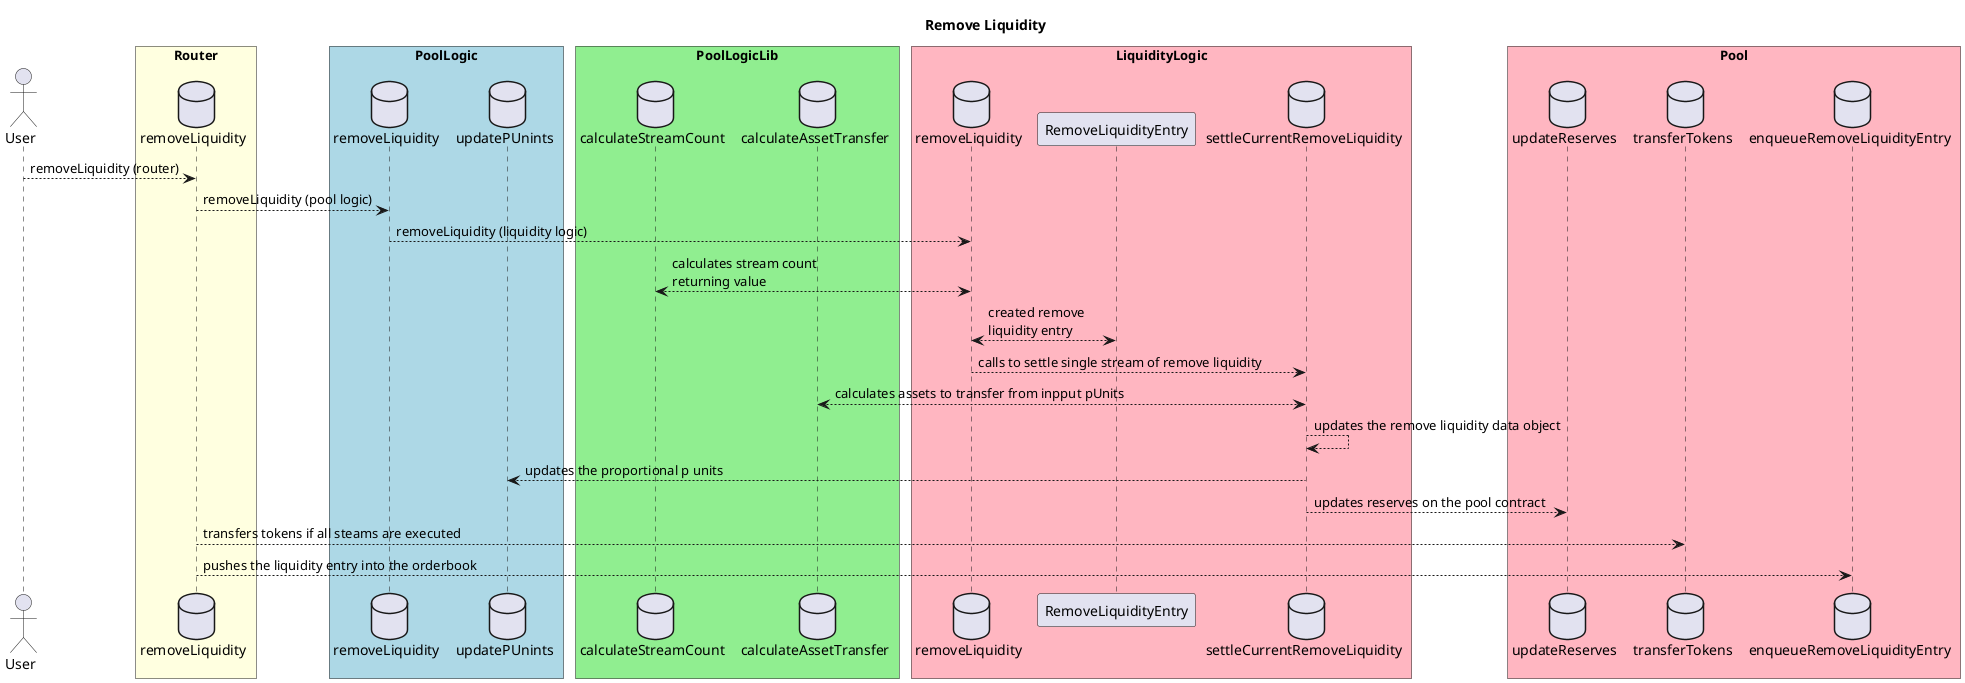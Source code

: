 @startuml Router
!pragma teoz true

title Remove Liquidity

actor User as U
box "Router" #LightYellow
    database removeLiquidity as RLR
end box
box "PoolLogic" #LightBlue
    database removeLiquidity as RLPL
    database updatePUnints as UPU
end box
box "PoolLogicLib" #LightGreen
    database calculateStreamCount as CSC 
    database calculateAssetTransfer as CAT
end box
box "LiquidityLogic" #LightPink
    database removeLiquidity as RLLL
    participant RemoveLiquidityEntry as RL
    database settleCurrentRemoveLiquidity as SRL
end box
box "Pool" #LightPink
    database updateReserves as UR
    database transferTokens as TT
    database enqueueRemoveLiquidityEntry as RLE

end box

U --> RLR : removeLiquidity (router)
RLR --> RLPL: removeLiquidity (pool logic)
  RLPL --> RLLL: removeLiquidity (liquidity logic)
  RLLL <--> CSC: calculates stream count\nreturning value
  RLLL <--> RL: created remove\nliquidity entry
  RLLL -->  SRL: calls to settle single stream of remove liquidity
  SRL <--> CAT: calculates assets to transfer from inpput pUnits
  SRL --> SRL: updates the remove liquidity data object
  SRL --> UPU: updates the proportional p units
  SRL --> UR: updates reserves on the pool contract
  RLR --> TT: transfers tokens if all steams are executed
  RLR --> RLE: pushes the liquidity entry into the orderbook
@enduml